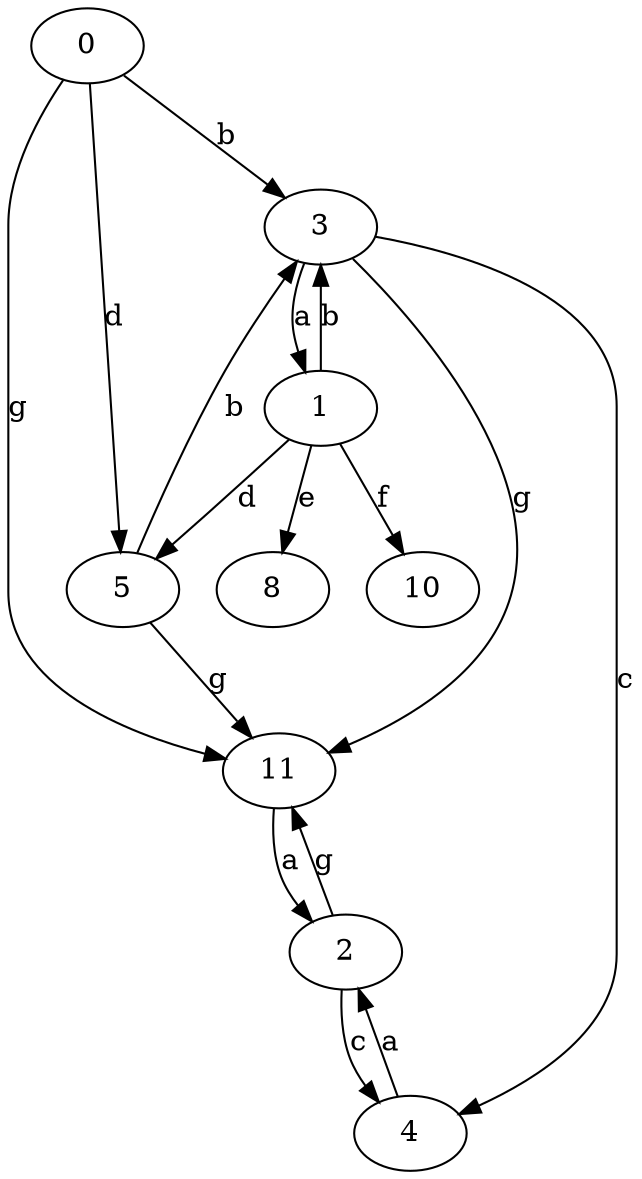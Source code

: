 strict digraph  {
0;
1;
2;
3;
4;
5;
8;
10;
11;
0 -> 3  [label=b];
0 -> 5  [label=d];
0 -> 11  [label=g];
1 -> 3  [label=b];
1 -> 5  [label=d];
1 -> 8  [label=e];
1 -> 10  [label=f];
2 -> 4  [label=c];
2 -> 11  [label=g];
3 -> 1  [label=a];
3 -> 4  [label=c];
3 -> 11  [label=g];
4 -> 2  [label=a];
5 -> 3  [label=b];
5 -> 11  [label=g];
11 -> 2  [label=a];
}
